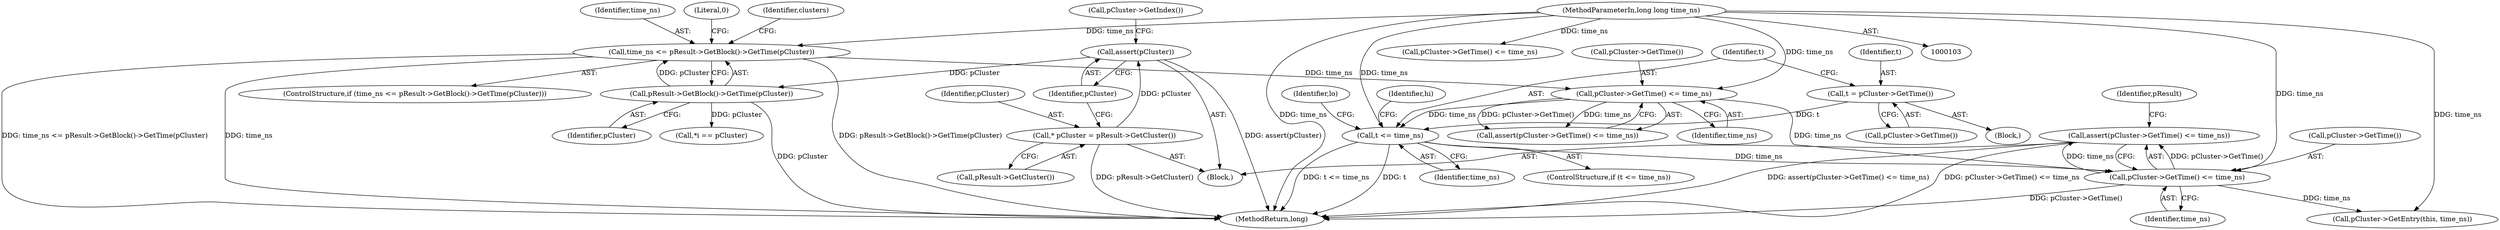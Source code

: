 digraph "0_Android_cc274e2abe8b2a6698a5c47d8aa4bb45f1f9538d_61@API" {
"1000253" [label="(Call,assert(pCluster->GetTime() <= time_ns))"];
"1000254" [label="(Call,pCluster->GetTime() <= time_ns)"];
"1000218" [label="(Call,t <= time_ns)"];
"1000214" [label="(Call,t = pCluster->GetTime())"];
"1000169" [label="(Call,pCluster->GetTime() <= time_ns)"];
"1000135" [label="(Call,time_ns <= pResult->GetBlock()->GetTime(pCluster))"];
"1000104" [label="(MethodParameterIn,long long time_ns)"];
"1000137" [label="(Call,pResult->GetBlock()->GetTime(pCluster))"];
"1000128" [label="(Call,assert(pCluster))"];
"1000125" [label="(Call,* pCluster = pResult->GetCluster())"];
"1000222" [label="(Identifier,lo)"];
"1000142" [label="(Identifier,clusters)"];
"1000305" [label="(MethodReturn,long)"];
"1000217" [label="(ControlStructure,if (t <= time_ns))"];
"1000169" [label="(Call,pCluster->GetTime() <= time_ns)"];
"1000128" [label="(Call,assert(pCluster))"];
"1000216" [label="(Call,pCluster->GetTime())"];
"1000136" [label="(Identifier,time_ns)"];
"1000254" [label="(Call,pCluster->GetTime() <= time_ns)"];
"1000140" [label="(Literal,0)"];
"1000253" [label="(Call,assert(pCluster->GetTime() <= time_ns))"];
"1000134" [label="(ControlStructure,if (time_ns <= pResult->GetBlock()->GetTime(pCluster)))"];
"1000228" [label="(Identifier,hi)"];
"1000256" [label="(Identifier,time_ns)"];
"1000258" [label="(Identifier,pResult)"];
"1000135" [label="(Call,time_ns <= pResult->GetBlock()->GetTime(pCluster))"];
"1000215" [label="(Identifier,t)"];
"1000137" [label="(Call,pResult->GetBlock()->GetTime(pCluster))"];
"1000171" [label="(Identifier,time_ns)"];
"1000284" [label="(Call,pCluster->GetTime() <= time_ns)"];
"1000125" [label="(Call,* pCluster = pResult->GetCluster())"];
"1000220" [label="(Identifier,time_ns)"];
"1000189" [label="(Block,)"];
"1000104" [label="(MethodParameterIn,long long time_ns)"];
"1000138" [label="(Identifier,pCluster)"];
"1000170" [label="(Call,pCluster->GetTime())"];
"1000126" [label="(Identifier,pCluster)"];
"1000106" [label="(Block,)"];
"1000129" [label="(Identifier,pCluster)"];
"1000127" [label="(Call,pResult->GetCluster())"];
"1000259" [label="(Call,pCluster->GetEntry(this, time_ns))"];
"1000168" [label="(Call,assert(pCluster->GetTime() <= time_ns))"];
"1000219" [label="(Identifier,t)"];
"1000218" [label="(Call,t <= time_ns)"];
"1000132" [label="(Call,pCluster->GetIndex())"];
"1000214" [label="(Call,t = pCluster->GetTime())"];
"1000164" [label="(Call,*i == pCluster)"];
"1000255" [label="(Call,pCluster->GetTime())"];
"1000253" -> "1000106"  [label="AST: "];
"1000253" -> "1000254"  [label="CFG: "];
"1000254" -> "1000253"  [label="AST: "];
"1000258" -> "1000253"  [label="CFG: "];
"1000253" -> "1000305"  [label="DDG: assert(pCluster->GetTime() <= time_ns)"];
"1000253" -> "1000305"  [label="DDG: pCluster->GetTime() <= time_ns"];
"1000254" -> "1000253"  [label="DDG: pCluster->GetTime()"];
"1000254" -> "1000253"  [label="DDG: time_ns"];
"1000254" -> "1000256"  [label="CFG: "];
"1000255" -> "1000254"  [label="AST: "];
"1000256" -> "1000254"  [label="AST: "];
"1000254" -> "1000305"  [label="DDG: pCluster->GetTime()"];
"1000218" -> "1000254"  [label="DDG: time_ns"];
"1000169" -> "1000254"  [label="DDG: time_ns"];
"1000104" -> "1000254"  [label="DDG: time_ns"];
"1000254" -> "1000259"  [label="DDG: time_ns"];
"1000218" -> "1000217"  [label="AST: "];
"1000218" -> "1000220"  [label="CFG: "];
"1000219" -> "1000218"  [label="AST: "];
"1000220" -> "1000218"  [label="AST: "];
"1000222" -> "1000218"  [label="CFG: "];
"1000228" -> "1000218"  [label="CFG: "];
"1000218" -> "1000305"  [label="DDG: t"];
"1000218" -> "1000305"  [label="DDG: t <= time_ns"];
"1000214" -> "1000218"  [label="DDG: t"];
"1000169" -> "1000218"  [label="DDG: time_ns"];
"1000104" -> "1000218"  [label="DDG: time_ns"];
"1000214" -> "1000189"  [label="AST: "];
"1000214" -> "1000216"  [label="CFG: "];
"1000215" -> "1000214"  [label="AST: "];
"1000216" -> "1000214"  [label="AST: "];
"1000219" -> "1000214"  [label="CFG: "];
"1000169" -> "1000168"  [label="AST: "];
"1000169" -> "1000171"  [label="CFG: "];
"1000170" -> "1000169"  [label="AST: "];
"1000171" -> "1000169"  [label="AST: "];
"1000168" -> "1000169"  [label="CFG: "];
"1000169" -> "1000168"  [label="DDG: pCluster->GetTime()"];
"1000169" -> "1000168"  [label="DDG: time_ns"];
"1000135" -> "1000169"  [label="DDG: time_ns"];
"1000104" -> "1000169"  [label="DDG: time_ns"];
"1000135" -> "1000134"  [label="AST: "];
"1000135" -> "1000137"  [label="CFG: "];
"1000136" -> "1000135"  [label="AST: "];
"1000137" -> "1000135"  [label="AST: "];
"1000140" -> "1000135"  [label="CFG: "];
"1000142" -> "1000135"  [label="CFG: "];
"1000135" -> "1000305"  [label="DDG: time_ns <= pResult->GetBlock()->GetTime(pCluster)"];
"1000135" -> "1000305"  [label="DDG: time_ns"];
"1000135" -> "1000305"  [label="DDG: pResult->GetBlock()->GetTime(pCluster)"];
"1000104" -> "1000135"  [label="DDG: time_ns"];
"1000137" -> "1000135"  [label="DDG: pCluster"];
"1000104" -> "1000103"  [label="AST: "];
"1000104" -> "1000305"  [label="DDG: time_ns"];
"1000104" -> "1000259"  [label="DDG: time_ns"];
"1000104" -> "1000284"  [label="DDG: time_ns"];
"1000137" -> "1000138"  [label="CFG: "];
"1000138" -> "1000137"  [label="AST: "];
"1000137" -> "1000305"  [label="DDG: pCluster"];
"1000128" -> "1000137"  [label="DDG: pCluster"];
"1000137" -> "1000164"  [label="DDG: pCluster"];
"1000128" -> "1000106"  [label="AST: "];
"1000128" -> "1000129"  [label="CFG: "];
"1000129" -> "1000128"  [label="AST: "];
"1000132" -> "1000128"  [label="CFG: "];
"1000128" -> "1000305"  [label="DDG: assert(pCluster)"];
"1000125" -> "1000128"  [label="DDG: pCluster"];
"1000125" -> "1000106"  [label="AST: "];
"1000125" -> "1000127"  [label="CFG: "];
"1000126" -> "1000125"  [label="AST: "];
"1000127" -> "1000125"  [label="AST: "];
"1000129" -> "1000125"  [label="CFG: "];
"1000125" -> "1000305"  [label="DDG: pResult->GetCluster()"];
}
